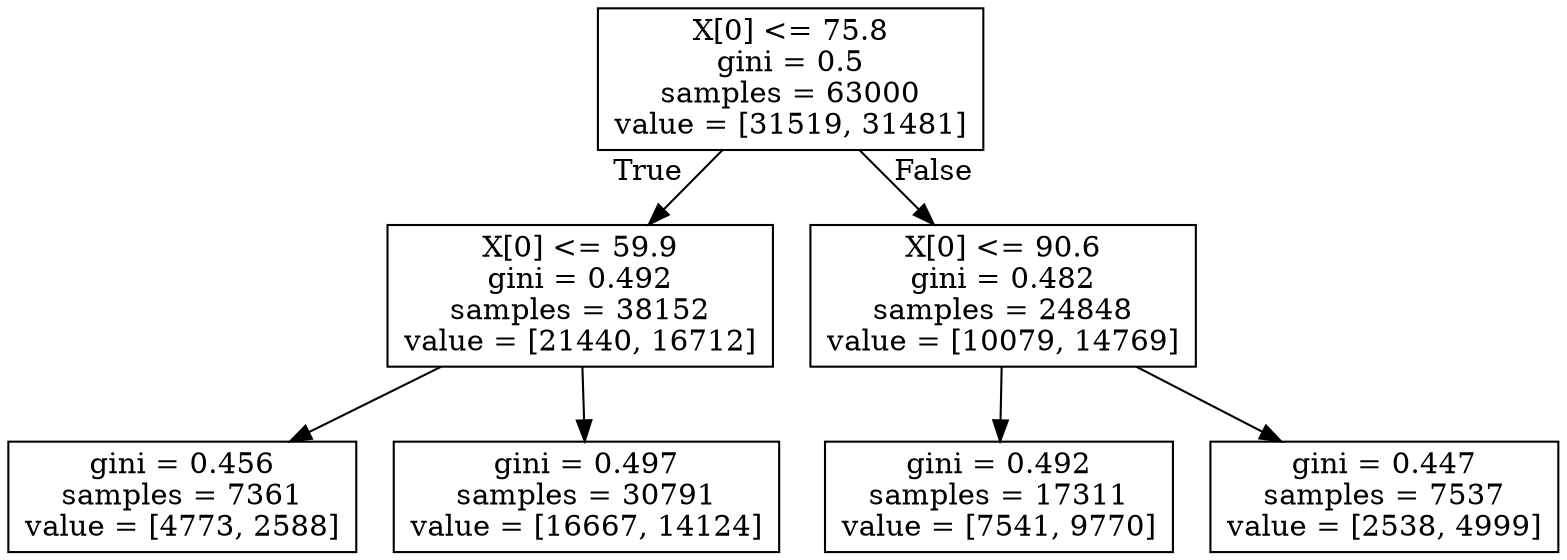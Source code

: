 digraph Tree {
node [shape=box] ;
0 [label="X[0] <= 75.8\ngini = 0.5\nsamples = 63000\nvalue = [31519, 31481]"] ;
1 [label="X[0] <= 59.9\ngini = 0.492\nsamples = 38152\nvalue = [21440, 16712]"] ;
0 -> 1 [labeldistance=2.5, labelangle=45, headlabel="True"] ;
2 [label="gini = 0.456\nsamples = 7361\nvalue = [4773, 2588]"] ;
1 -> 2 ;
3 [label="gini = 0.497\nsamples = 30791\nvalue = [16667, 14124]"] ;
1 -> 3 ;
4 [label="X[0] <= 90.6\ngini = 0.482\nsamples = 24848\nvalue = [10079, 14769]"] ;
0 -> 4 [labeldistance=2.5, labelangle=-45, headlabel="False"] ;
5 [label="gini = 0.492\nsamples = 17311\nvalue = [7541, 9770]"] ;
4 -> 5 ;
6 [label="gini = 0.447\nsamples = 7537\nvalue = [2538, 4999]"] ;
4 -> 6 ;
}